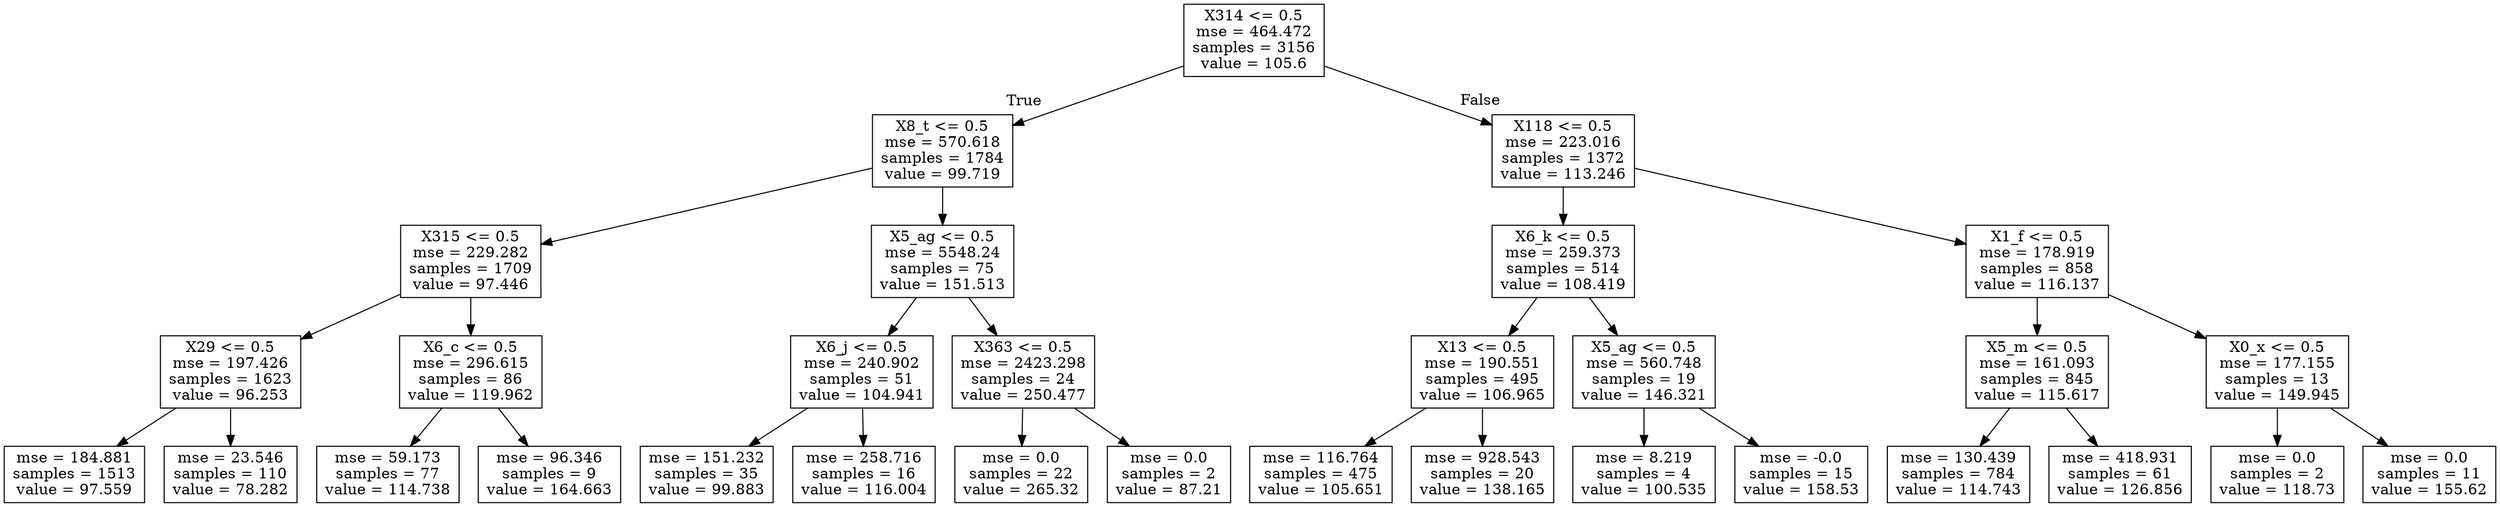digraph Tree {
node [shape=box] ;
0 [label="X314 <= 0.5\nmse = 464.472\nsamples = 3156\nvalue = 105.6"] ;
1 [label="X8_t <= 0.5\nmse = 570.618\nsamples = 1784\nvalue = 99.719"] ;
0 -> 1 [labeldistance=2.5, labelangle=45, headlabel="True"] ;
2 [label="X315 <= 0.5\nmse = 229.282\nsamples = 1709\nvalue = 97.446"] ;
1 -> 2 ;
3 [label="X29 <= 0.5\nmse = 197.426\nsamples = 1623\nvalue = 96.253"] ;
2 -> 3 ;
4 [label="mse = 184.881\nsamples = 1513\nvalue = 97.559"] ;
3 -> 4 ;
5 [label="mse = 23.546\nsamples = 110\nvalue = 78.282"] ;
3 -> 5 ;
6 [label="X6_c <= 0.5\nmse = 296.615\nsamples = 86\nvalue = 119.962"] ;
2 -> 6 ;
7 [label="mse = 59.173\nsamples = 77\nvalue = 114.738"] ;
6 -> 7 ;
8 [label="mse = 96.346\nsamples = 9\nvalue = 164.663"] ;
6 -> 8 ;
9 [label="X5_ag <= 0.5\nmse = 5548.24\nsamples = 75\nvalue = 151.513"] ;
1 -> 9 ;
10 [label="X6_j <= 0.5\nmse = 240.902\nsamples = 51\nvalue = 104.941"] ;
9 -> 10 ;
11 [label="mse = 151.232\nsamples = 35\nvalue = 99.883"] ;
10 -> 11 ;
12 [label="mse = 258.716\nsamples = 16\nvalue = 116.004"] ;
10 -> 12 ;
13 [label="X363 <= 0.5\nmse = 2423.298\nsamples = 24\nvalue = 250.477"] ;
9 -> 13 ;
14 [label="mse = 0.0\nsamples = 22\nvalue = 265.32"] ;
13 -> 14 ;
15 [label="mse = 0.0\nsamples = 2\nvalue = 87.21"] ;
13 -> 15 ;
16 [label="X118 <= 0.5\nmse = 223.016\nsamples = 1372\nvalue = 113.246"] ;
0 -> 16 [labeldistance=2.5, labelangle=-45, headlabel="False"] ;
17 [label="X6_k <= 0.5\nmse = 259.373\nsamples = 514\nvalue = 108.419"] ;
16 -> 17 ;
18 [label="X13 <= 0.5\nmse = 190.551\nsamples = 495\nvalue = 106.965"] ;
17 -> 18 ;
19 [label="mse = 116.764\nsamples = 475\nvalue = 105.651"] ;
18 -> 19 ;
20 [label="mse = 928.543\nsamples = 20\nvalue = 138.165"] ;
18 -> 20 ;
21 [label="X5_ag <= 0.5\nmse = 560.748\nsamples = 19\nvalue = 146.321"] ;
17 -> 21 ;
22 [label="mse = 8.219\nsamples = 4\nvalue = 100.535"] ;
21 -> 22 ;
23 [label="mse = -0.0\nsamples = 15\nvalue = 158.53"] ;
21 -> 23 ;
24 [label="X1_f <= 0.5\nmse = 178.919\nsamples = 858\nvalue = 116.137"] ;
16 -> 24 ;
25 [label="X5_m <= 0.5\nmse = 161.093\nsamples = 845\nvalue = 115.617"] ;
24 -> 25 ;
26 [label="mse = 130.439\nsamples = 784\nvalue = 114.743"] ;
25 -> 26 ;
27 [label="mse = 418.931\nsamples = 61\nvalue = 126.856"] ;
25 -> 27 ;
28 [label="X0_x <= 0.5\nmse = 177.155\nsamples = 13\nvalue = 149.945"] ;
24 -> 28 ;
29 [label="mse = 0.0\nsamples = 2\nvalue = 118.73"] ;
28 -> 29 ;
30 [label="mse = 0.0\nsamples = 11\nvalue = 155.62"] ;
28 -> 30 ;
}